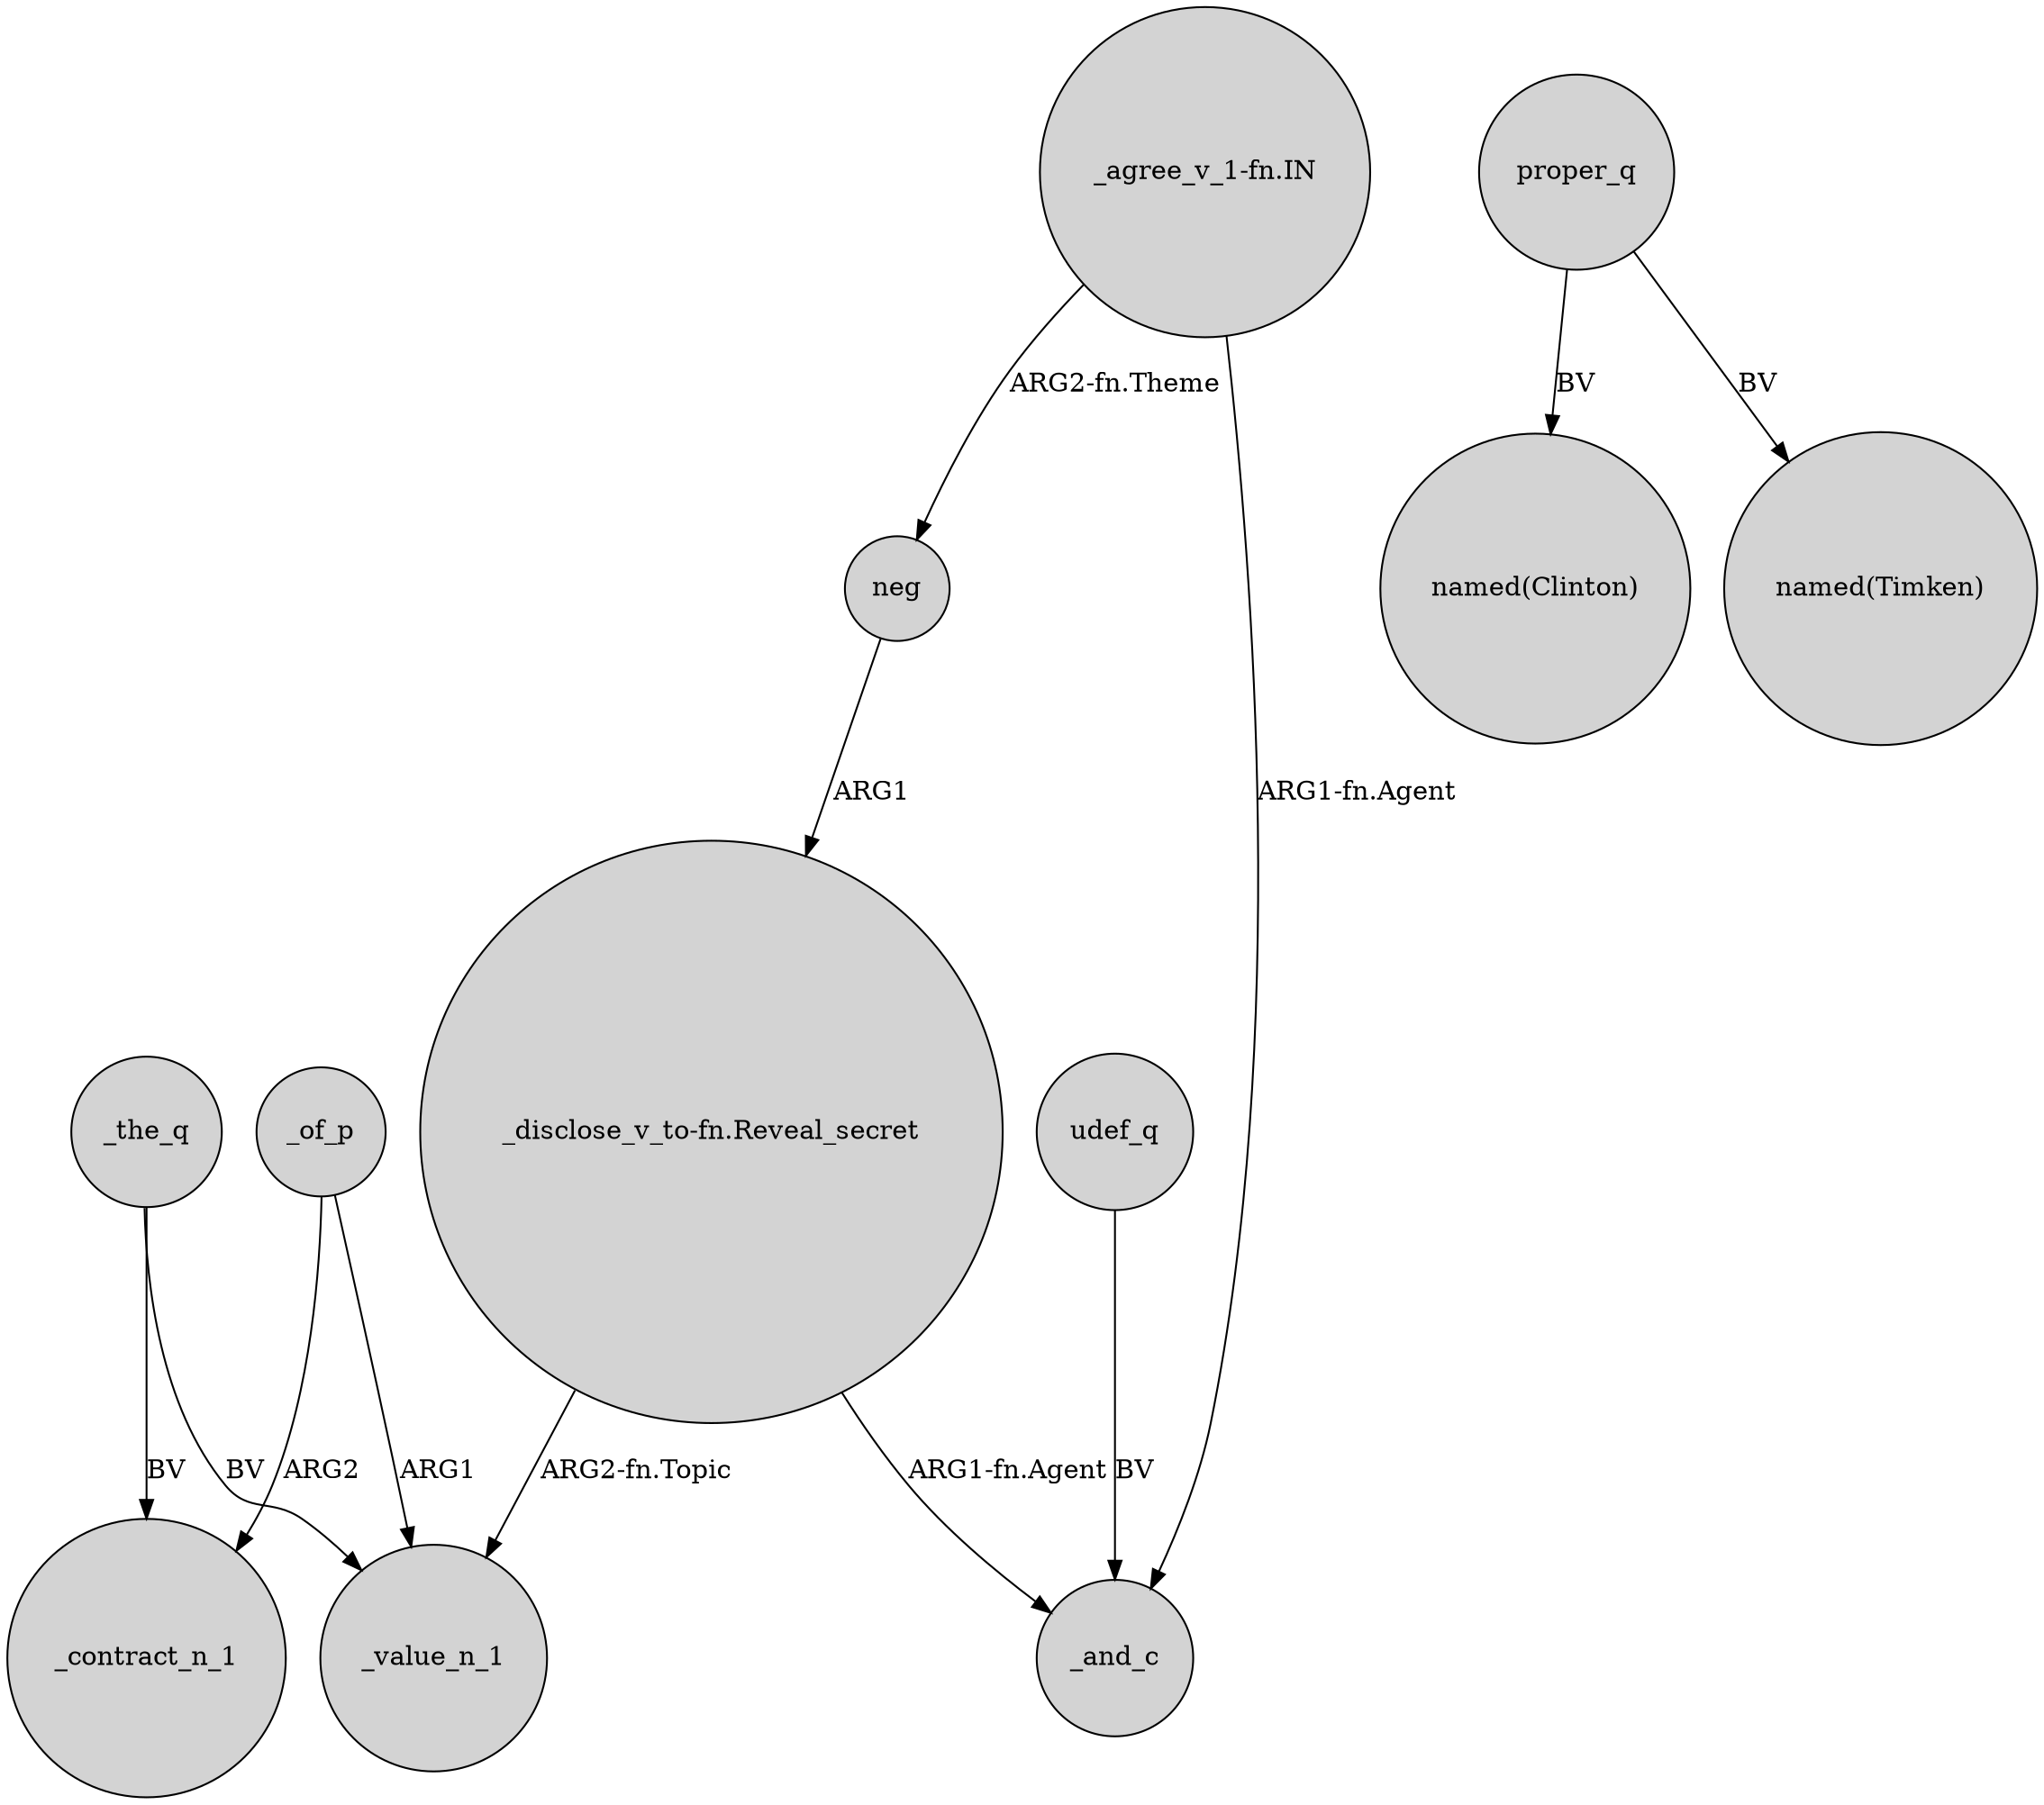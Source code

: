 digraph {
	node [shape=circle style=filled]
	_of_p -> _value_n_1 [label=ARG1]
	_the_q -> _contract_n_1 [label=BV]
	_of_p -> _contract_n_1 [label=ARG2]
	"_agree_v_1-fn.IN" -> neg [label="ARG2-fn.Theme"]
	neg -> "_disclose_v_to-fn.Reveal_secret" [label=ARG1]
	"_disclose_v_to-fn.Reveal_secret" -> _value_n_1 [label="ARG2-fn.Topic"]
	proper_q -> "named(Clinton)" [label=BV]
	"_agree_v_1-fn.IN" -> _and_c [label="ARG1-fn.Agent"]
	udef_q -> _and_c [label=BV]
	proper_q -> "named(Timken)" [label=BV]
	_the_q -> _value_n_1 [label=BV]
	"_disclose_v_to-fn.Reveal_secret" -> _and_c [label="ARG1-fn.Agent"]
}
